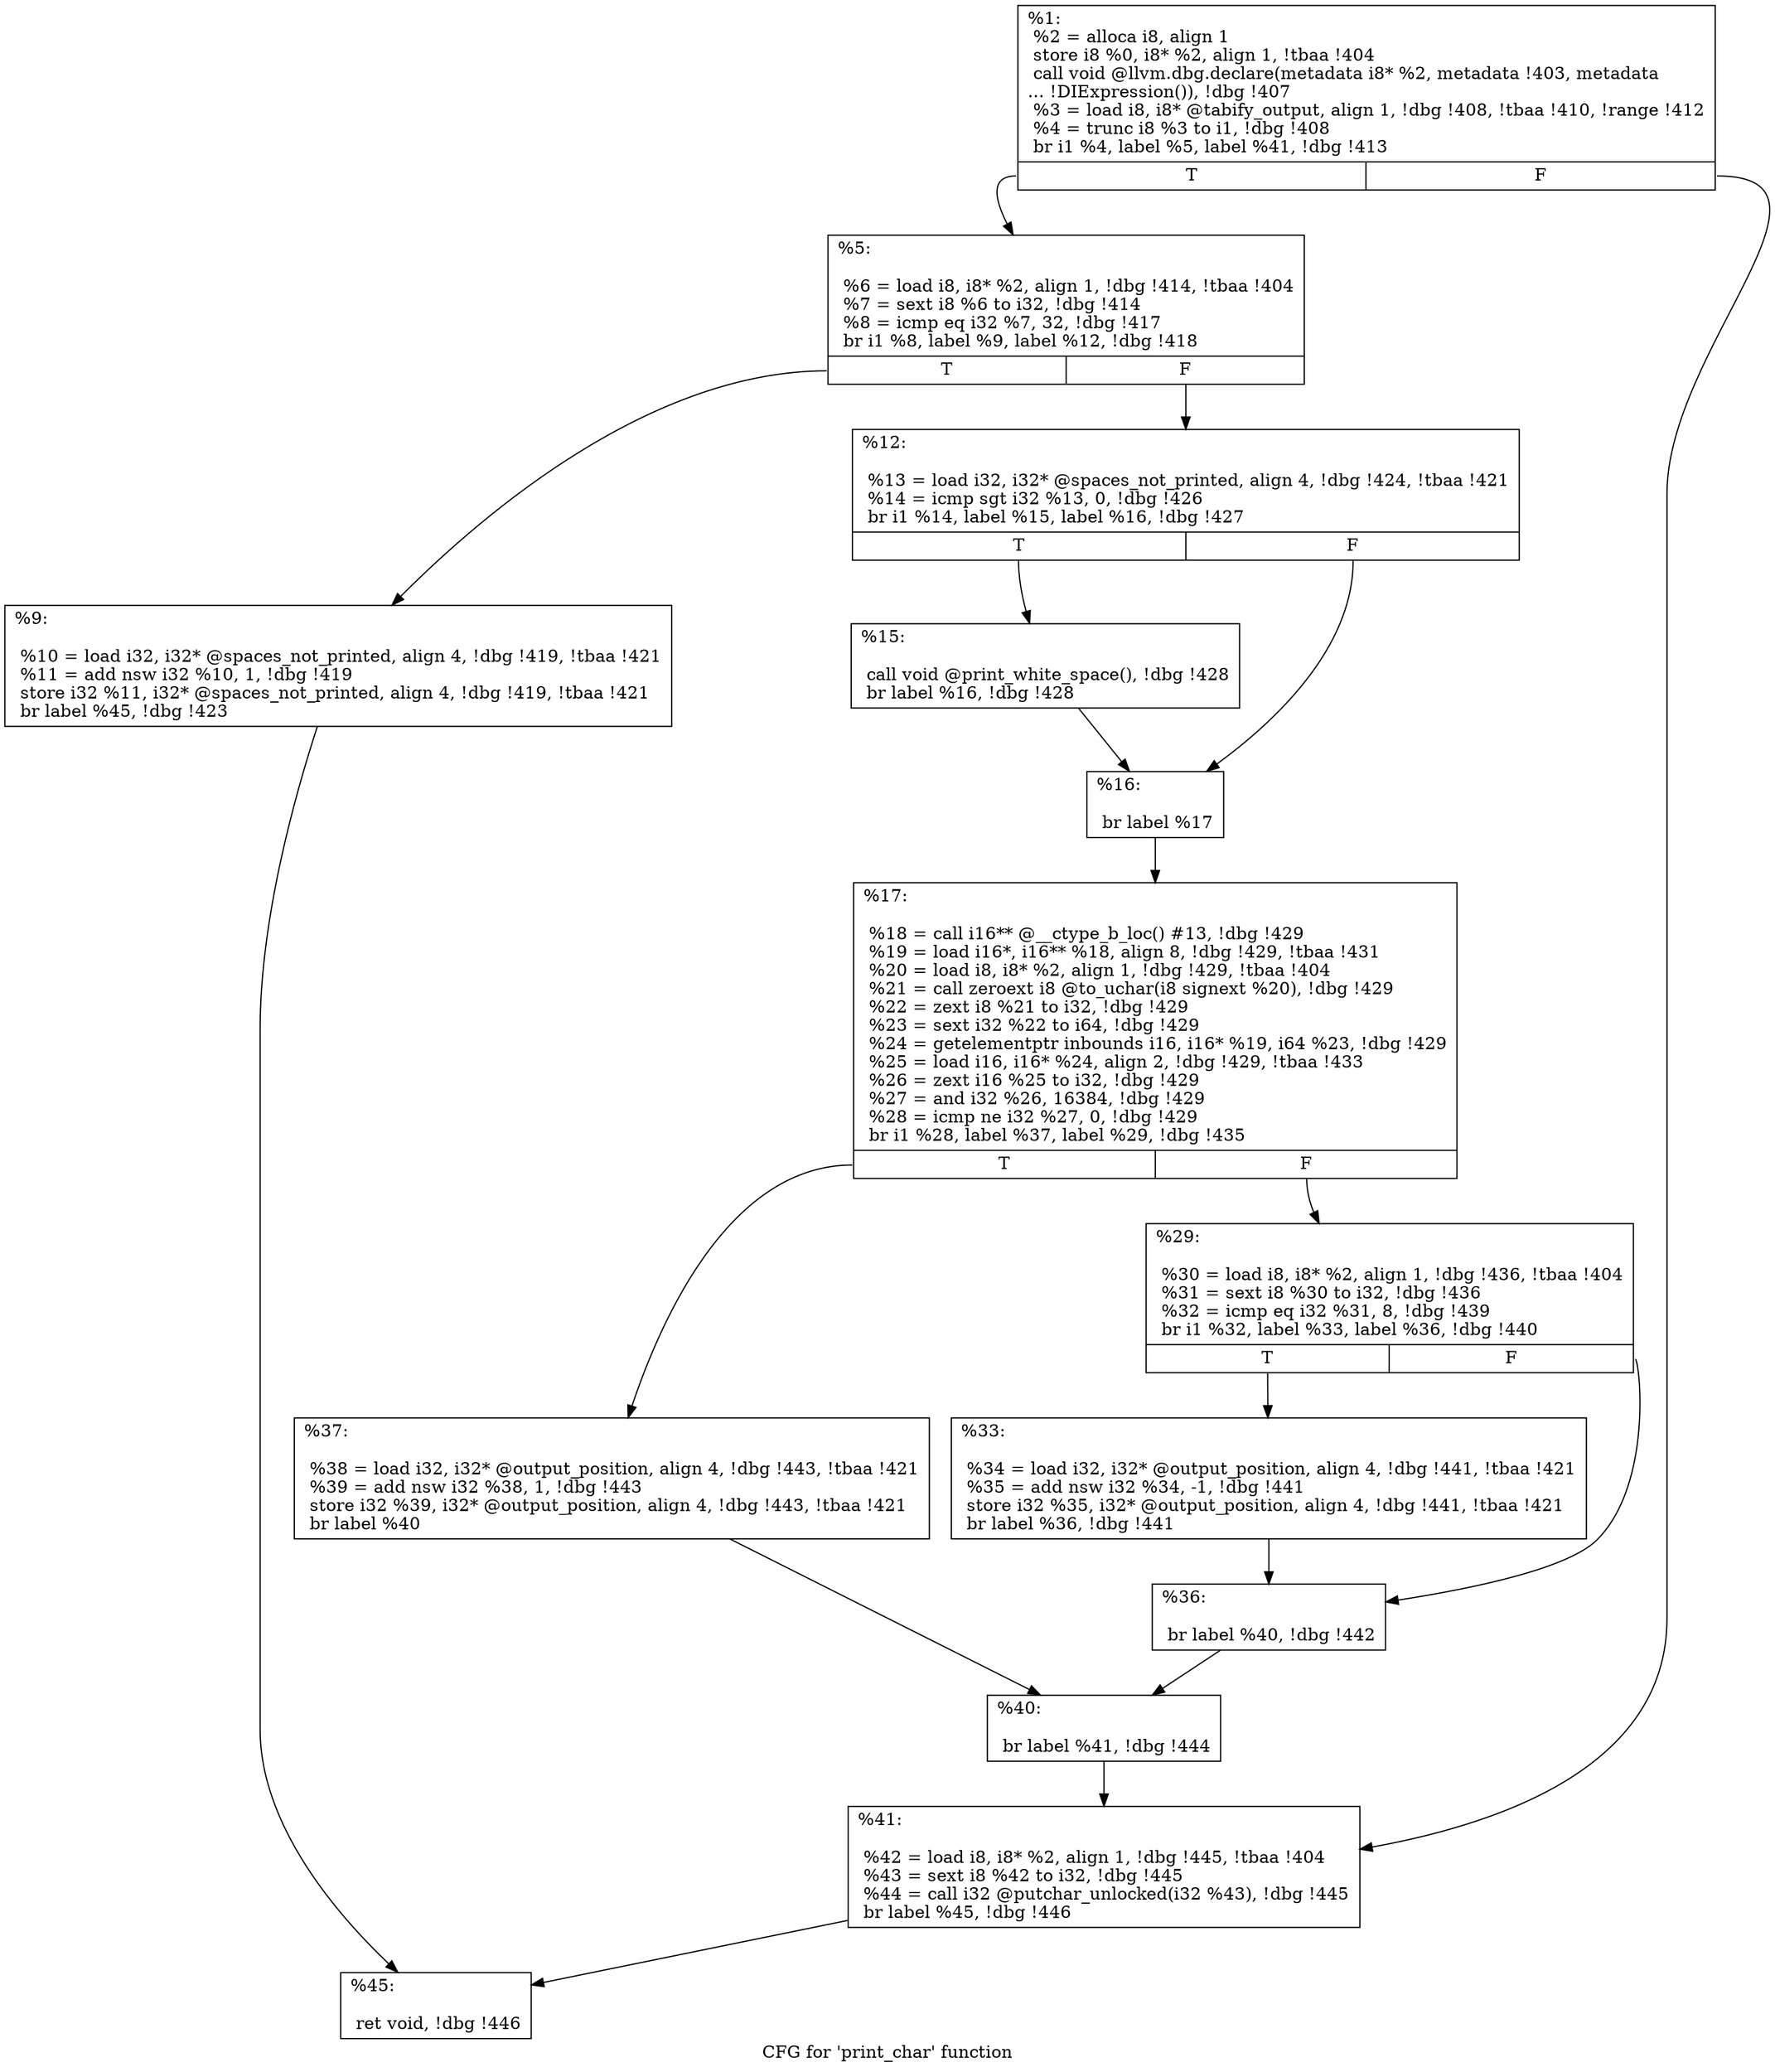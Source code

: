 digraph "CFG for 'print_char' function" {
	label="CFG for 'print_char' function";

	Node0x216f2b0 [shape=record,label="{%1:\l  %2 = alloca i8, align 1\l  store i8 %0, i8* %2, align 1, !tbaa !404\l  call void @llvm.dbg.declare(metadata i8* %2, metadata !403, metadata\l... !DIExpression()), !dbg !407\l  %3 = load i8, i8* @tabify_output, align 1, !dbg !408, !tbaa !410, !range !412\l  %4 = trunc i8 %3 to i1, !dbg !408\l  br i1 %4, label %5, label %41, !dbg !413\l|{<s0>T|<s1>F}}"];
	Node0x216f2b0:s0 -> Node0x216f3b0;
	Node0x216f2b0:s1 -> Node0x216f720;
	Node0x216f3b0 [shape=record,label="{%5:\l\l  %6 = load i8, i8* %2, align 1, !dbg !414, !tbaa !404\l  %7 = sext i8 %6 to i32, !dbg !414\l  %8 = icmp eq i32 %7, 32, !dbg !417\l  br i1 %8, label %9, label %12, !dbg !418\l|{<s0>T|<s1>F}}"];
	Node0x216f3b0:s0 -> Node0x216f400;
	Node0x216f3b0:s1 -> Node0x216f450;
	Node0x216f400 [shape=record,label="{%9:\l\l  %10 = load i32, i32* @spaces_not_printed, align 4, !dbg !419, !tbaa !421\l  %11 = add nsw i32 %10, 1, !dbg !419\l  store i32 %11, i32* @spaces_not_printed, align 4, !dbg !419, !tbaa !421\l  br label %45, !dbg !423\l}"];
	Node0x216f400 -> Node0x216f770;
	Node0x216f450 [shape=record,label="{%12:\l\l  %13 = load i32, i32* @spaces_not_printed, align 4, !dbg !424, !tbaa !421\l  %14 = icmp sgt i32 %13, 0, !dbg !426\l  br i1 %14, label %15, label %16, !dbg !427\l|{<s0>T|<s1>F}}"];
	Node0x216f450:s0 -> Node0x216f4a0;
	Node0x216f450:s1 -> Node0x216f4f0;
	Node0x216f4a0 [shape=record,label="{%15:\l\l  call void @print_white_space(), !dbg !428\l  br label %16, !dbg !428\l}"];
	Node0x216f4a0 -> Node0x216f4f0;
	Node0x216f4f0 [shape=record,label="{%16:\l\l  br label %17\l}"];
	Node0x216f4f0 -> Node0x216f540;
	Node0x216f540 [shape=record,label="{%17:\l\l  %18 = call i16** @__ctype_b_loc() #13, !dbg !429\l  %19 = load i16*, i16** %18, align 8, !dbg !429, !tbaa !431\l  %20 = load i8, i8* %2, align 1, !dbg !429, !tbaa !404\l  %21 = call zeroext i8 @to_uchar(i8 signext %20), !dbg !429\l  %22 = zext i8 %21 to i32, !dbg !429\l  %23 = sext i32 %22 to i64, !dbg !429\l  %24 = getelementptr inbounds i16, i16* %19, i64 %23, !dbg !429\l  %25 = load i16, i16* %24, align 2, !dbg !429, !tbaa !433\l  %26 = zext i16 %25 to i32, !dbg !429\l  %27 = and i32 %26, 16384, !dbg !429\l  %28 = icmp ne i32 %27, 0, !dbg !429\l  br i1 %28, label %37, label %29, !dbg !435\l|{<s0>T|<s1>F}}"];
	Node0x216f540:s0 -> Node0x216f680;
	Node0x216f540:s1 -> Node0x216f590;
	Node0x216f590 [shape=record,label="{%29:\l\l  %30 = load i8, i8* %2, align 1, !dbg !436, !tbaa !404\l  %31 = sext i8 %30 to i32, !dbg !436\l  %32 = icmp eq i32 %31, 8, !dbg !439\l  br i1 %32, label %33, label %36, !dbg !440\l|{<s0>T|<s1>F}}"];
	Node0x216f590:s0 -> Node0x216f5e0;
	Node0x216f590:s1 -> Node0x216f630;
	Node0x216f5e0 [shape=record,label="{%33:\l\l  %34 = load i32, i32* @output_position, align 4, !dbg !441, !tbaa !421\l  %35 = add nsw i32 %34, -1, !dbg !441\l  store i32 %35, i32* @output_position, align 4, !dbg !441, !tbaa !421\l  br label %36, !dbg !441\l}"];
	Node0x216f5e0 -> Node0x216f630;
	Node0x216f630 [shape=record,label="{%36:\l\l  br label %40, !dbg !442\l}"];
	Node0x216f630 -> Node0x216f6d0;
	Node0x216f680 [shape=record,label="{%37:\l\l  %38 = load i32, i32* @output_position, align 4, !dbg !443, !tbaa !421\l  %39 = add nsw i32 %38, 1, !dbg !443\l  store i32 %39, i32* @output_position, align 4, !dbg !443, !tbaa !421\l  br label %40\l}"];
	Node0x216f680 -> Node0x216f6d0;
	Node0x216f6d0 [shape=record,label="{%40:\l\l  br label %41, !dbg !444\l}"];
	Node0x216f6d0 -> Node0x216f720;
	Node0x216f720 [shape=record,label="{%41:\l\l  %42 = load i8, i8* %2, align 1, !dbg !445, !tbaa !404\l  %43 = sext i8 %42 to i32, !dbg !445\l  %44 = call i32 @putchar_unlocked(i32 %43), !dbg !445\l  br label %45, !dbg !446\l}"];
	Node0x216f720 -> Node0x216f770;
	Node0x216f770 [shape=record,label="{%45:\l\l  ret void, !dbg !446\l}"];
}
